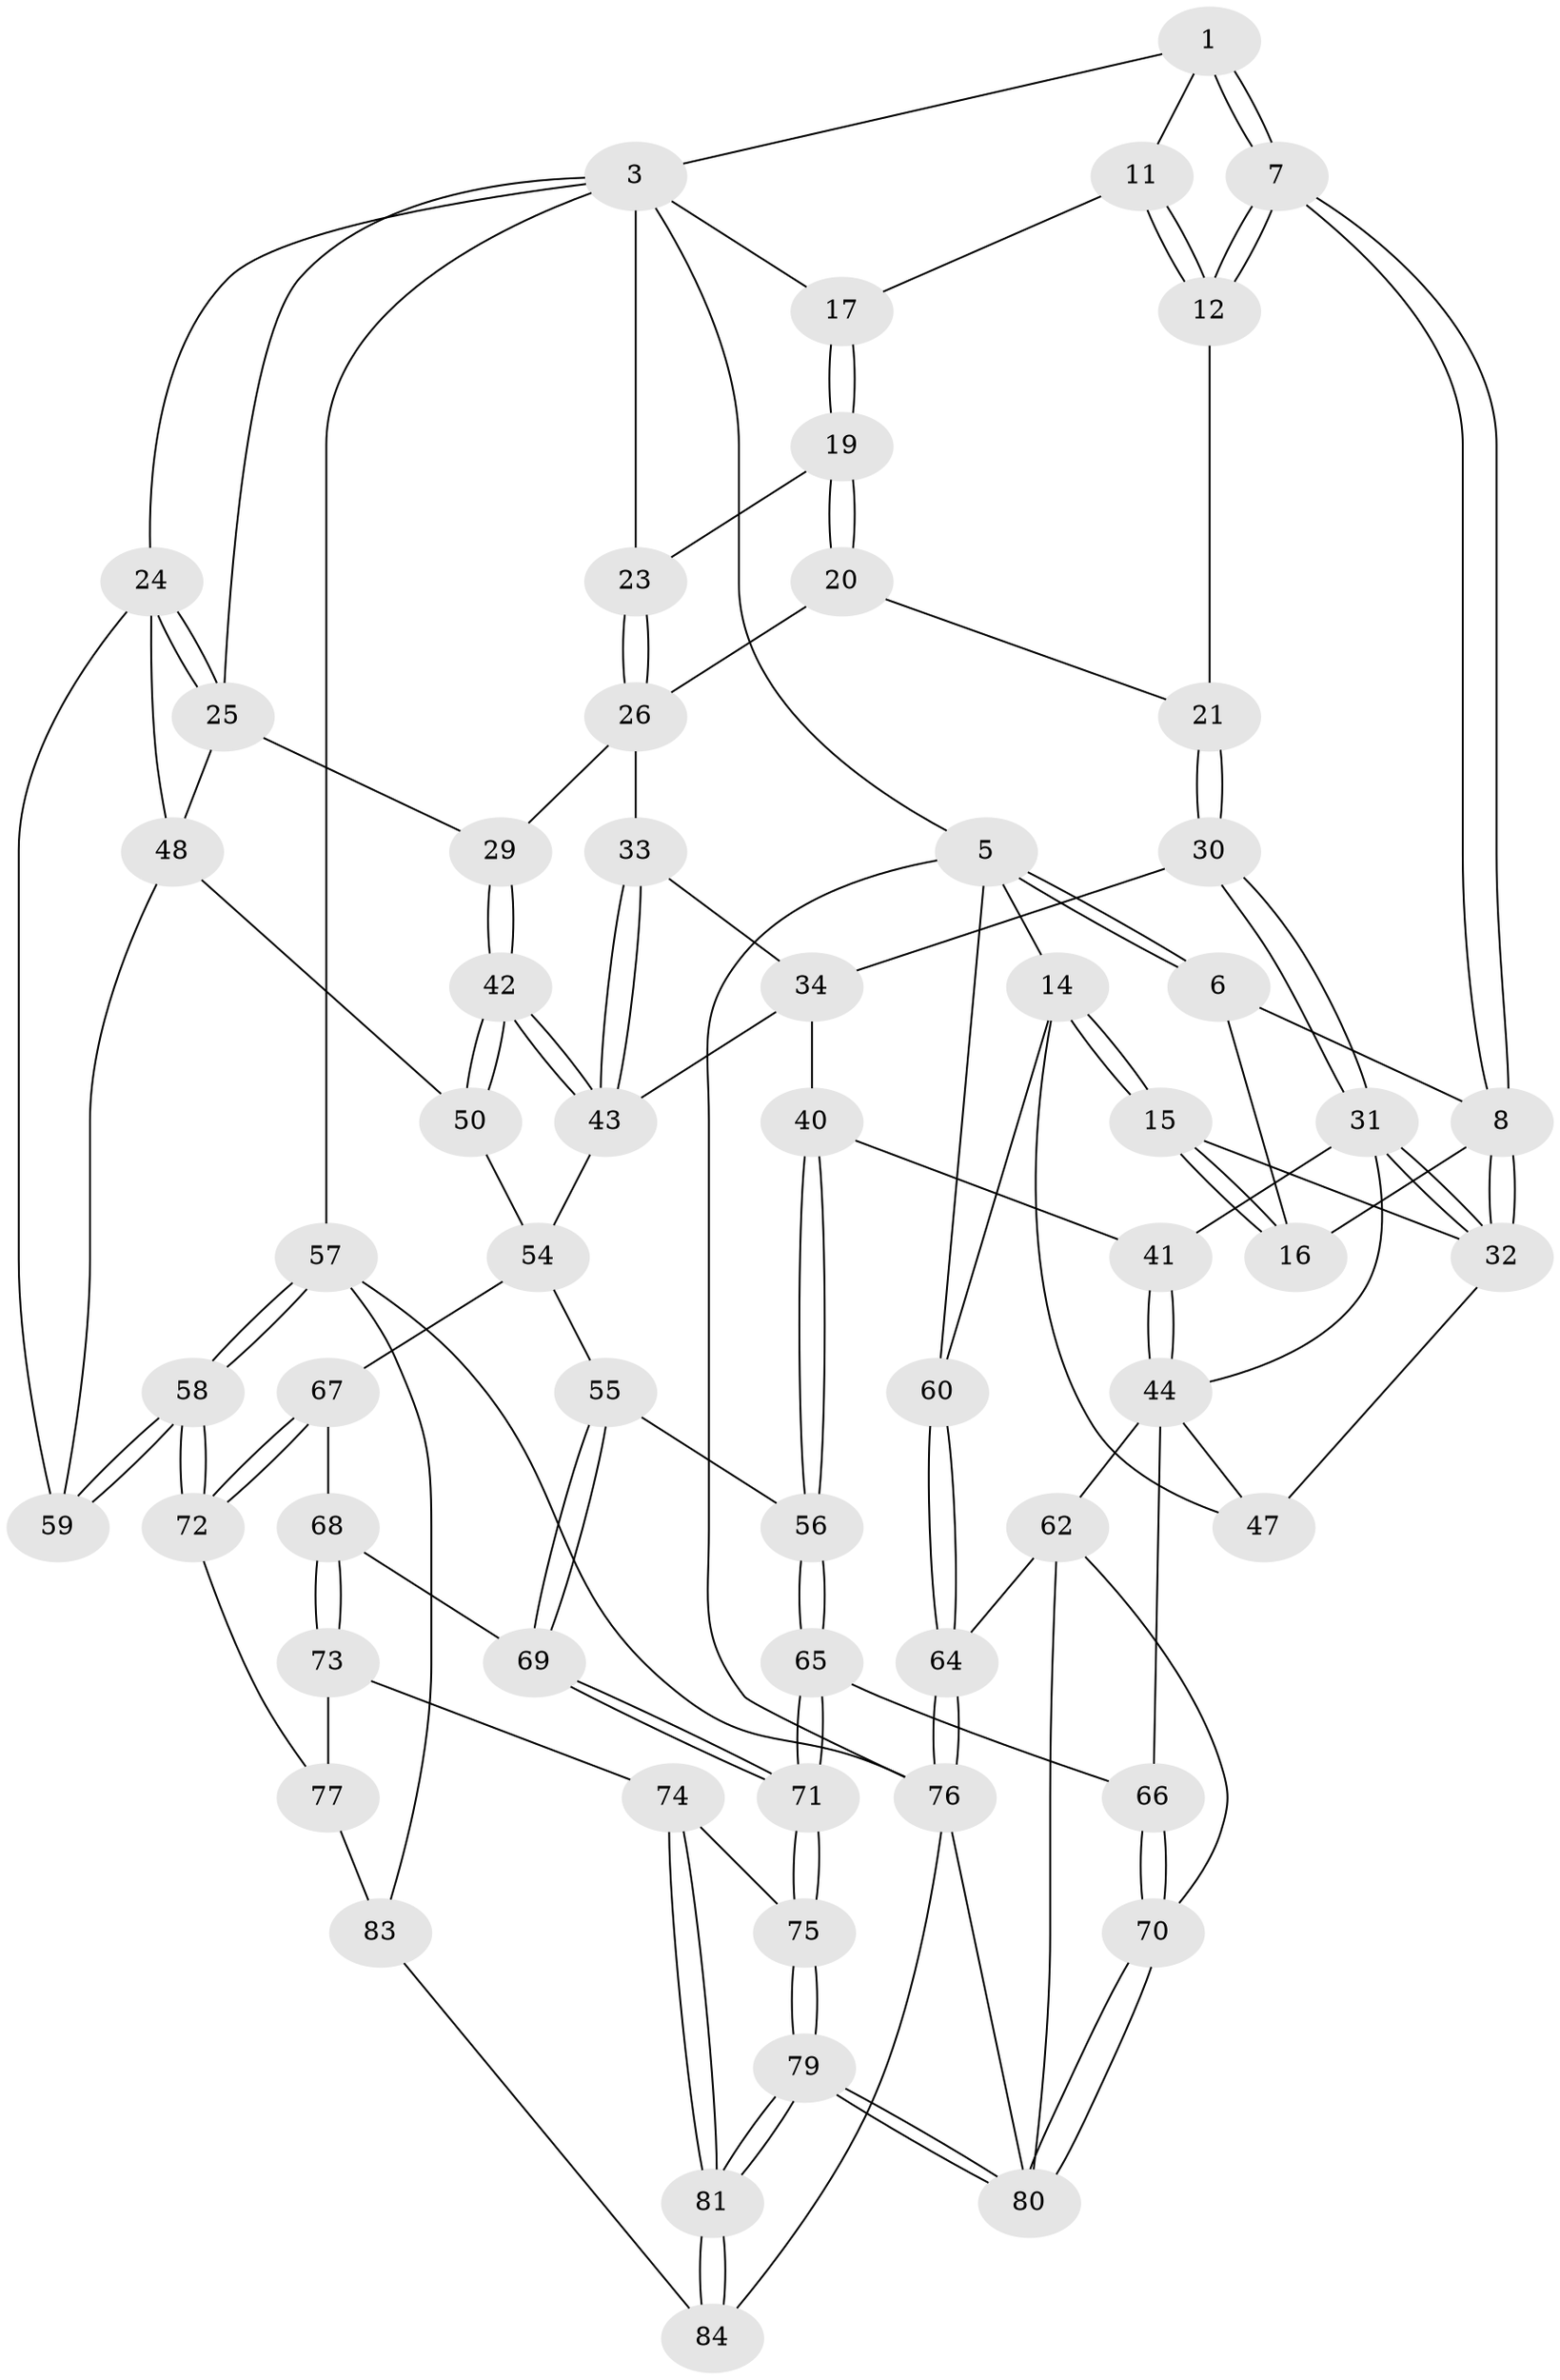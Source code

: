 // original degree distribution, {3: 0.023255813953488372, 4: 0.23255813953488372, 5: 0.5348837209302325, 6: 0.20930232558139536}
// Generated by graph-tools (version 1.1) at 2025/21/03/04/25 18:21:23]
// undirected, 60 vertices, 142 edges
graph export_dot {
graph [start="1"]
  node [color=gray90,style=filled];
  1 [pos="+0.41856657216723125+0",super="+2"];
  3 [pos="+0.9777259406739963+0",super="+4+18"];
  5 [pos="+0+0",super="+13"];
  6 [pos="+0.24278002779180693+0",super="+10"];
  7 [pos="+0.35421673351170024+0.16960294018413696"];
  8 [pos="+0.34522357104214285+0.17823046633249054",super="+9"];
  11 [pos="+0.5168524665231662+0.04847455646880272"];
  12 [pos="+0.4629544243664989+0.11762077994408479"];
  14 [pos="+0+0.19571929999637375",super="+52"];
  15 [pos="+0+0.2060415541682457"];
  16 [pos="+0.008407627148923477+0.18733536260772887"];
  17 [pos="+0.6168051887246305+0.09208595383350784"];
  19 [pos="+0.6155329957723913+0.13776480638982871"];
  20 [pos="+0.5969580389767982+0.21970048716751567"];
  21 [pos="+0.5751710457389593+0.22259877764846298"];
  23 [pos="+0.7607652589814153+0.18484151627623138"];
  24 [pos="+1+0.09045598649848888",super="+51"];
  25 [pos="+0.9277237406619978+0.2541016214894917",super="+28"];
  26 [pos="+0.7330947660560333+0.28645205000474633",super="+27"];
  29 [pos="+0.824872070842007+0.3175844779340052"];
  30 [pos="+0.4204305472042944+0.32768837507699855"];
  31 [pos="+0.3557028565797392+0.26474214960600106",super="+38"];
  32 [pos="+0.3540168096185167+0.2620391259292088",super="+36"];
  33 [pos="+0.6639809066988828+0.37258165938553306"];
  34 [pos="+0.465238963140545+0.39793422937566775",super="+35"];
  40 [pos="+0.41053826584206954+0.4665360869406372"];
  41 [pos="+0.22040018173182452+0.5034232050157617"];
  42 [pos="+0.7591749016501106+0.5313557953679038"];
  43 [pos="+0.6887095009329497+0.4613979550615622",super="+53"];
  44 [pos="+0.1942323878257158+0.5119770330311634",super="+45"];
  47 [pos="+0.13772961793221986+0.5039101163712291"];
  48 [pos="+0.9207041675756464+0.4028449872401971",super="+49"];
  50 [pos="+0.8046878364424938+0.5955740446600899"];
  54 [pos="+0.5807204376995823+0.5437112515134409",super="+61"];
  55 [pos="+0.5456457367880154+0.5832174619479781"];
  56 [pos="+0.43846732130344634+0.5758216686799885"];
  57 [pos="+1+1"];
  58 [pos="+1+0.7460135792456035"];
  59 [pos="+1+0.7365544970314214"];
  60 [pos="+0+0.5926661376378304"];
  62 [pos="+0.11303133884329468+0.6266955703455832",super="+63"];
  64 [pos="+0+0.7589291312794277"];
  65 [pos="+0.39578166559081845+0.682039833806729"];
  66 [pos="+0.31564831115392994+0.6828845658625441"];
  67 [pos="+0.7585876215127867+0.654103687395916"];
  68 [pos="+0.6493369918671642+0.6914548046904353"];
  69 [pos="+0.580540466918794+0.6327165208125138"];
  70 [pos="+0.2050191411018565+0.7810015733141448"];
  71 [pos="+0.4273426173477331+0.7242952727143124"];
  72 [pos="+0.7949739423565506+0.8231876553146421"];
  73 [pos="+0.5623897807495012+0.7954595245428275"];
  74 [pos="+0.4801736875351906+0.7768548197596691"];
  75 [pos="+0.44637356448507154+0.7570961168420434"];
  76 [pos="+0+1",super="+86"];
  77 [pos="+0.7899058765065551+0.840467091829495",super="+78"];
  79 [pos="+0.31129557947358+0.9074723590439645"];
  80 [pos="+0.18478858508216603+0.8426890326862236",super="+82"];
  81 [pos="+0.40954787522221997+1"];
  83 [pos="+0.5767667114398328+1",super="+85"];
  84 [pos="+0.4403660661304835+1"];
  1 -- 7;
  1 -- 7;
  1 -- 3;
  1 -- 11;
  3 -- 24;
  3 -- 57;
  3 -- 5;
  3 -- 17;
  3 -- 25;
  3 -- 23;
  5 -- 6;
  5 -- 6;
  5 -- 76;
  5 -- 60;
  5 -- 14;
  6 -- 8;
  6 -- 16;
  7 -- 8;
  7 -- 8;
  7 -- 12;
  7 -- 12;
  8 -- 32;
  8 -- 32;
  8 -- 16;
  11 -- 12;
  11 -- 12;
  11 -- 17;
  12 -- 21;
  14 -- 15;
  14 -- 15;
  14 -- 60;
  14 -- 47;
  15 -- 16;
  15 -- 16;
  15 -- 32;
  17 -- 19;
  17 -- 19;
  19 -- 20;
  19 -- 20;
  19 -- 23;
  20 -- 21;
  20 -- 26;
  21 -- 30;
  21 -- 30;
  23 -- 26;
  23 -- 26;
  24 -- 25;
  24 -- 25;
  24 -- 48;
  24 -- 59;
  25 -- 48;
  25 -- 29;
  26 -- 29;
  26 -- 33;
  29 -- 42;
  29 -- 42;
  30 -- 31;
  30 -- 31;
  30 -- 34;
  31 -- 32 [weight=2];
  31 -- 32;
  31 -- 41;
  31 -- 44;
  32 -- 47;
  33 -- 34;
  33 -- 43;
  33 -- 43;
  34 -- 43;
  34 -- 40;
  40 -- 41;
  40 -- 56;
  40 -- 56;
  41 -- 44;
  41 -- 44;
  42 -- 43;
  42 -- 43;
  42 -- 50;
  42 -- 50;
  43 -- 54;
  44 -- 66;
  44 -- 62;
  44 -- 47;
  48 -- 50;
  48 -- 59;
  50 -- 54;
  54 -- 55;
  54 -- 67;
  55 -- 56;
  55 -- 69;
  55 -- 69;
  56 -- 65;
  56 -- 65;
  57 -- 58;
  57 -- 58;
  57 -- 76;
  57 -- 83;
  58 -- 59;
  58 -- 59;
  58 -- 72;
  58 -- 72;
  60 -- 64;
  60 -- 64;
  62 -- 70;
  62 -- 64;
  62 -- 80;
  64 -- 76;
  64 -- 76;
  65 -- 66;
  65 -- 71;
  65 -- 71;
  66 -- 70;
  66 -- 70;
  67 -- 68;
  67 -- 72;
  67 -- 72;
  68 -- 69;
  68 -- 73;
  68 -- 73;
  69 -- 71;
  69 -- 71;
  70 -- 80;
  70 -- 80;
  71 -- 75;
  71 -- 75;
  72 -- 77;
  73 -- 74;
  73 -- 77;
  74 -- 75;
  74 -- 81;
  74 -- 81;
  75 -- 79;
  75 -- 79;
  76 -- 80;
  76 -- 84;
  77 -- 83 [weight=2];
  79 -- 80;
  79 -- 80;
  79 -- 81;
  79 -- 81;
  81 -- 84;
  81 -- 84;
  83 -- 84;
}
